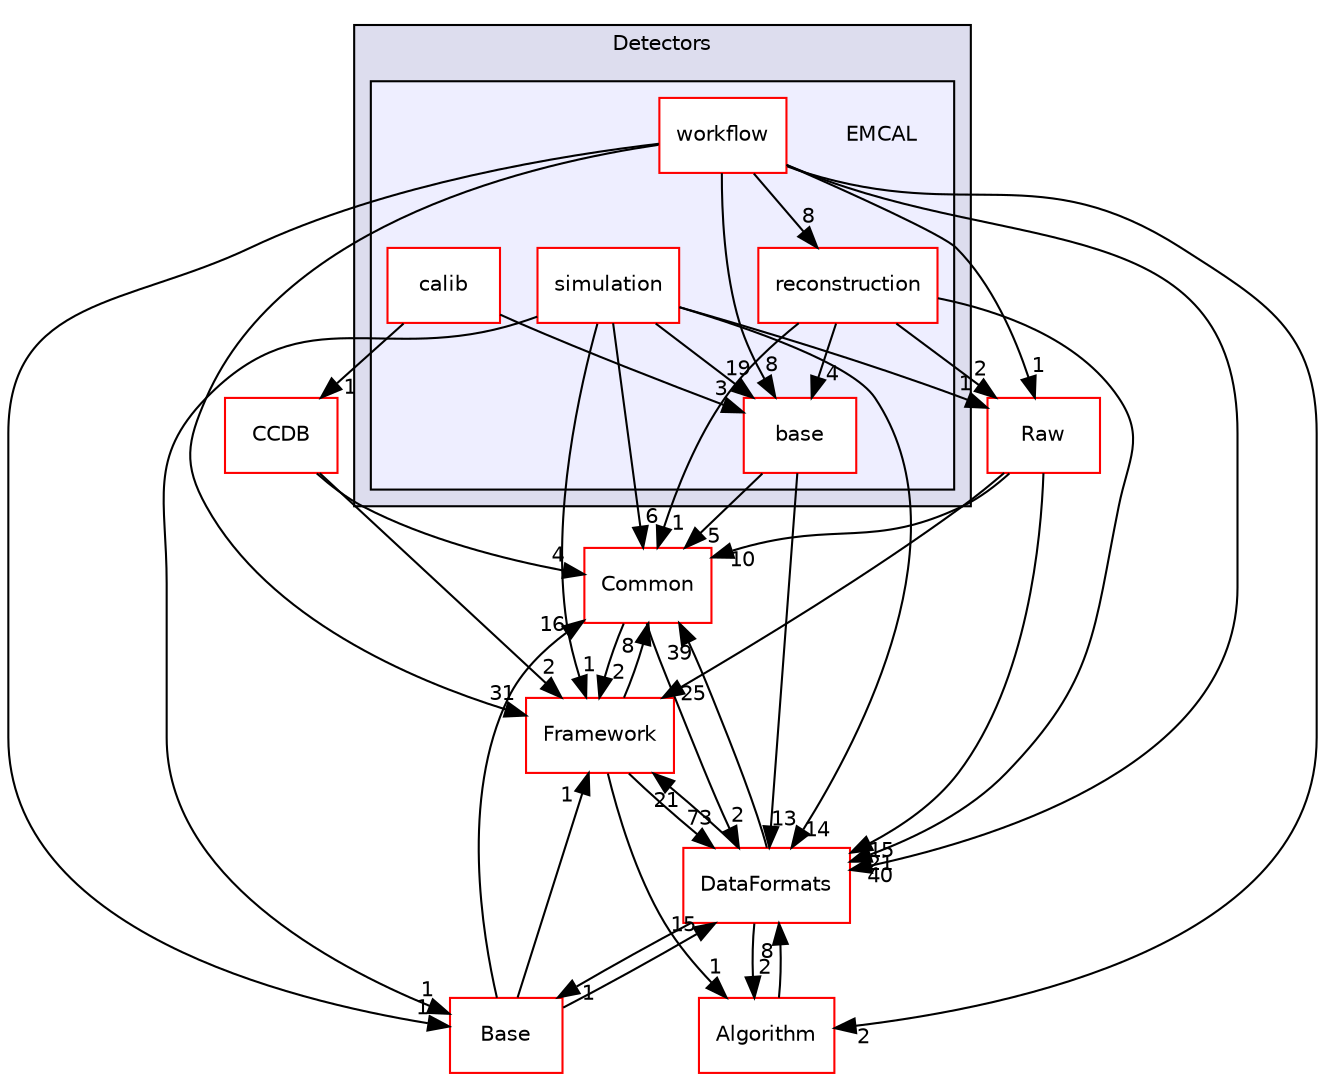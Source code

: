 digraph "/home/travis/build/AliceO2Group/AliceO2/Detectors/EMCAL" {
  bgcolor=transparent;
  compound=true
  node [ fontsize="10", fontname="Helvetica"];
  edge [ labelfontsize="10", labelfontname="Helvetica"];
  subgraph clusterdir_051dca18e802f8e9474f2e30d29c04e0 {
    graph [ bgcolor="#ddddee", pencolor="black", label="Detectors" fontname="Helvetica", fontsize="10", URL="dir_051dca18e802f8e9474f2e30d29c04e0.html"]
  subgraph clusterdir_088378b58cb1ba39db48039cbd66d10f {
    graph [ bgcolor="#eeeeff", pencolor="black", label="" URL="dir_088378b58cb1ba39db48039cbd66d10f.html"];
    dir_088378b58cb1ba39db48039cbd66d10f [shape=plaintext label="EMCAL"];
    dir_478733f24fb8878a4cdf7773310adedd [shape=box label="base" color="red" fillcolor="white" style="filled" URL="dir_478733f24fb8878a4cdf7773310adedd.html"];
    dir_17f5b3462f0641fcb82883c36b9bb9fd [shape=box label="calib" color="red" fillcolor="white" style="filled" URL="dir_17f5b3462f0641fcb82883c36b9bb9fd.html"];
    dir_43247e9473992ee8ffdfc874c5267163 [shape=box label="reconstruction" color="red" fillcolor="white" style="filled" URL="dir_43247e9473992ee8ffdfc874c5267163.html"];
    dir_40743f2e882add17463d3ecfa83bffd4 [shape=box label="simulation" color="red" fillcolor="white" style="filled" URL="dir_40743f2e882add17463d3ecfa83bffd4.html"];
    dir_ee205545fda14b0cface4520402ad101 [shape=box label="workflow" color="red" fillcolor="white" style="filled" URL="dir_ee205545fda14b0cface4520402ad101.html"];
  }
  }
  dir_4ab6b4cc6a7edbff49100e9123df213f [shape=box label="Common" color="red" URL="dir_4ab6b4cc6a7edbff49100e9123df213f.html"];
  dir_6af676bf18881990e4083e191d0e63e0 [shape=box label="CCDB" color="red" URL="dir_6af676bf18881990e4083e191d0e63e0.html"];
  dir_37c90836491b695b472bf98d1be8336b [shape=box label="Base" color="red" URL="dir_37c90836491b695b472bf98d1be8336b.html"];
  dir_8ba487e25de5ee77e05e9dce7582cb98 [shape=box label="Algorithm" color="red" URL="dir_8ba487e25de5ee77e05e9dce7582cb98.html"];
  dir_bcbb2cf9a3d3d83e5515c82071a07177 [shape=box label="Framework" color="red" URL="dir_bcbb2cf9a3d3d83e5515c82071a07177.html"];
  dir_26637d1bd82229bc9ed97f7e706be743 [shape=box label="Raw" color="red" URL="dir_26637d1bd82229bc9ed97f7e706be743.html"];
  dir_2171f7ec022c5423887b07c69b2f5b48 [shape=box label="DataFormats" color="red" URL="dir_2171f7ec022c5423887b07c69b2f5b48.html"];
  dir_43247e9473992ee8ffdfc874c5267163->dir_4ab6b4cc6a7edbff49100e9123df213f [headlabel="1", labeldistance=1.5 headhref="dir_000445_000035.html"];
  dir_43247e9473992ee8ffdfc874c5267163->dir_478733f24fb8878a4cdf7773310adedd [headlabel="4", labeldistance=1.5 headhref="dir_000445_000212.html"];
  dir_43247e9473992ee8ffdfc874c5267163->dir_26637d1bd82229bc9ed97f7e706be743 [headlabel="2", labeldistance=1.5 headhref="dir_000445_000625.html"];
  dir_43247e9473992ee8ffdfc874c5267163->dir_2171f7ec022c5423887b07c69b2f5b48 [headlabel="21", labeldistance=1.5 headhref="dir_000445_000088.html"];
  dir_40743f2e882add17463d3ecfa83bffd4->dir_4ab6b4cc6a7edbff49100e9123df213f [headlabel="6", labeldistance=1.5 headhref="dir_000291_000035.html"];
  dir_40743f2e882add17463d3ecfa83bffd4->dir_37c90836491b695b472bf98d1be8336b [headlabel="1", labeldistance=1.5 headhref="dir_000291_000285.html"];
  dir_40743f2e882add17463d3ecfa83bffd4->dir_478733f24fb8878a4cdf7773310adedd [headlabel="19", labeldistance=1.5 headhref="dir_000291_000212.html"];
  dir_40743f2e882add17463d3ecfa83bffd4->dir_bcbb2cf9a3d3d83e5515c82071a07177 [headlabel="1", labeldistance=1.5 headhref="dir_000291_000061.html"];
  dir_40743f2e882add17463d3ecfa83bffd4->dir_26637d1bd82229bc9ed97f7e706be743 [headlabel="1", labeldistance=1.5 headhref="dir_000291_000625.html"];
  dir_40743f2e882add17463d3ecfa83bffd4->dir_2171f7ec022c5423887b07c69b2f5b48 [headlabel="14", labeldistance=1.5 headhref="dir_000291_000088.html"];
  dir_4ab6b4cc6a7edbff49100e9123df213f->dir_bcbb2cf9a3d3d83e5515c82071a07177 [headlabel="2", labeldistance=1.5 headhref="dir_000035_000061.html"];
  dir_4ab6b4cc6a7edbff49100e9123df213f->dir_2171f7ec022c5423887b07c69b2f5b48 [headlabel="2", labeldistance=1.5 headhref="dir_000035_000088.html"];
  dir_6af676bf18881990e4083e191d0e63e0->dir_4ab6b4cc6a7edbff49100e9123df213f [headlabel="4", labeldistance=1.5 headhref="dir_000027_000035.html"];
  dir_6af676bf18881990e4083e191d0e63e0->dir_bcbb2cf9a3d3d83e5515c82071a07177 [headlabel="2", labeldistance=1.5 headhref="dir_000027_000061.html"];
  dir_37c90836491b695b472bf98d1be8336b->dir_4ab6b4cc6a7edbff49100e9123df213f [headlabel="16", labeldistance=1.5 headhref="dir_000285_000035.html"];
  dir_37c90836491b695b472bf98d1be8336b->dir_bcbb2cf9a3d3d83e5515c82071a07177 [headlabel="1", labeldistance=1.5 headhref="dir_000285_000061.html"];
  dir_37c90836491b695b472bf98d1be8336b->dir_2171f7ec022c5423887b07c69b2f5b48 [headlabel="15", labeldistance=1.5 headhref="dir_000285_000088.html"];
  dir_8ba487e25de5ee77e05e9dce7582cb98->dir_2171f7ec022c5423887b07c69b2f5b48 [headlabel="8", labeldistance=1.5 headhref="dir_000000_000088.html"];
  dir_478733f24fb8878a4cdf7773310adedd->dir_4ab6b4cc6a7edbff49100e9123df213f [headlabel="5", labeldistance=1.5 headhref="dir_000212_000035.html"];
  dir_478733f24fb8878a4cdf7773310adedd->dir_2171f7ec022c5423887b07c69b2f5b48 [headlabel="13", labeldistance=1.5 headhref="dir_000212_000088.html"];
  dir_17f5b3462f0641fcb82883c36b9bb9fd->dir_6af676bf18881990e4083e191d0e63e0 [headlabel="1", labeldistance=1.5 headhref="dir_000366_000027.html"];
  dir_17f5b3462f0641fcb82883c36b9bb9fd->dir_478733f24fb8878a4cdf7773310adedd [headlabel="3", labeldistance=1.5 headhref="dir_000366_000212.html"];
  dir_ee205545fda14b0cface4520402ad101->dir_43247e9473992ee8ffdfc874c5267163 [headlabel="8", labeldistance=1.5 headhref="dir_000397_000445.html"];
  dir_ee205545fda14b0cface4520402ad101->dir_37c90836491b695b472bf98d1be8336b [headlabel="1", labeldistance=1.5 headhref="dir_000397_000285.html"];
  dir_ee205545fda14b0cface4520402ad101->dir_8ba487e25de5ee77e05e9dce7582cb98 [headlabel="2", labeldistance=1.5 headhref="dir_000397_000000.html"];
  dir_ee205545fda14b0cface4520402ad101->dir_478733f24fb8878a4cdf7773310adedd [headlabel="8", labeldistance=1.5 headhref="dir_000397_000212.html"];
  dir_ee205545fda14b0cface4520402ad101->dir_bcbb2cf9a3d3d83e5515c82071a07177 [headlabel="31", labeldistance=1.5 headhref="dir_000397_000061.html"];
  dir_ee205545fda14b0cface4520402ad101->dir_26637d1bd82229bc9ed97f7e706be743 [headlabel="1", labeldistance=1.5 headhref="dir_000397_000625.html"];
  dir_ee205545fda14b0cface4520402ad101->dir_2171f7ec022c5423887b07c69b2f5b48 [headlabel="40", labeldistance=1.5 headhref="dir_000397_000088.html"];
  dir_bcbb2cf9a3d3d83e5515c82071a07177->dir_4ab6b4cc6a7edbff49100e9123df213f [headlabel="8", labeldistance=1.5 headhref="dir_000061_000035.html"];
  dir_bcbb2cf9a3d3d83e5515c82071a07177->dir_8ba487e25de5ee77e05e9dce7582cb98 [headlabel="1", labeldistance=1.5 headhref="dir_000061_000000.html"];
  dir_bcbb2cf9a3d3d83e5515c82071a07177->dir_2171f7ec022c5423887b07c69b2f5b48 [headlabel="73", labeldistance=1.5 headhref="dir_000061_000088.html"];
  dir_26637d1bd82229bc9ed97f7e706be743->dir_4ab6b4cc6a7edbff49100e9123df213f [headlabel="10", labeldistance=1.5 headhref="dir_000625_000035.html"];
  dir_26637d1bd82229bc9ed97f7e706be743->dir_bcbb2cf9a3d3d83e5515c82071a07177 [headlabel="25", labeldistance=1.5 headhref="dir_000625_000061.html"];
  dir_26637d1bd82229bc9ed97f7e706be743->dir_2171f7ec022c5423887b07c69b2f5b48 [headlabel="15", labeldistance=1.5 headhref="dir_000625_000088.html"];
  dir_2171f7ec022c5423887b07c69b2f5b48->dir_4ab6b4cc6a7edbff49100e9123df213f [headlabel="39", labeldistance=1.5 headhref="dir_000088_000035.html"];
  dir_2171f7ec022c5423887b07c69b2f5b48->dir_37c90836491b695b472bf98d1be8336b [headlabel="1", labeldistance=1.5 headhref="dir_000088_000285.html"];
  dir_2171f7ec022c5423887b07c69b2f5b48->dir_8ba487e25de5ee77e05e9dce7582cb98 [headlabel="2", labeldistance=1.5 headhref="dir_000088_000000.html"];
  dir_2171f7ec022c5423887b07c69b2f5b48->dir_bcbb2cf9a3d3d83e5515c82071a07177 [headlabel="21", labeldistance=1.5 headhref="dir_000088_000061.html"];
}
